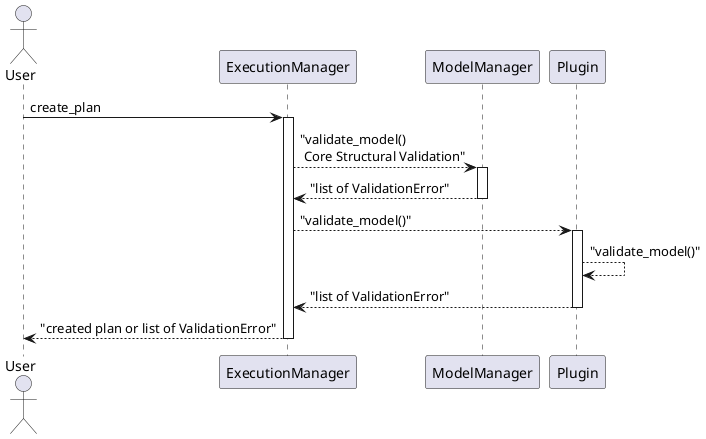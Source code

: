 @startuml
actor User
User -> "ExecutionManager" : create_plan
activate ExecutionManager
"ExecutionManager" --> "ModelManager" : "validate_model() \n Core Structural Validation"
activate ModelManager
"ExecutionManager" <-- "ModelManager" : "list of ValidationError"
deactivate ModelManager
"ExecutionManager" --> "Plugin" : "validate_model()"
activate Plugin
"Plugin" --> "Plugin" : "validate_model()"
"ExecutionManager" <-- "Plugin" : "list of ValidationError"
deactivate Plugin
"ExecutionManager" --> "User" : "created plan or list of ValidationError"
deactivate ExecutionManager
@enduml

